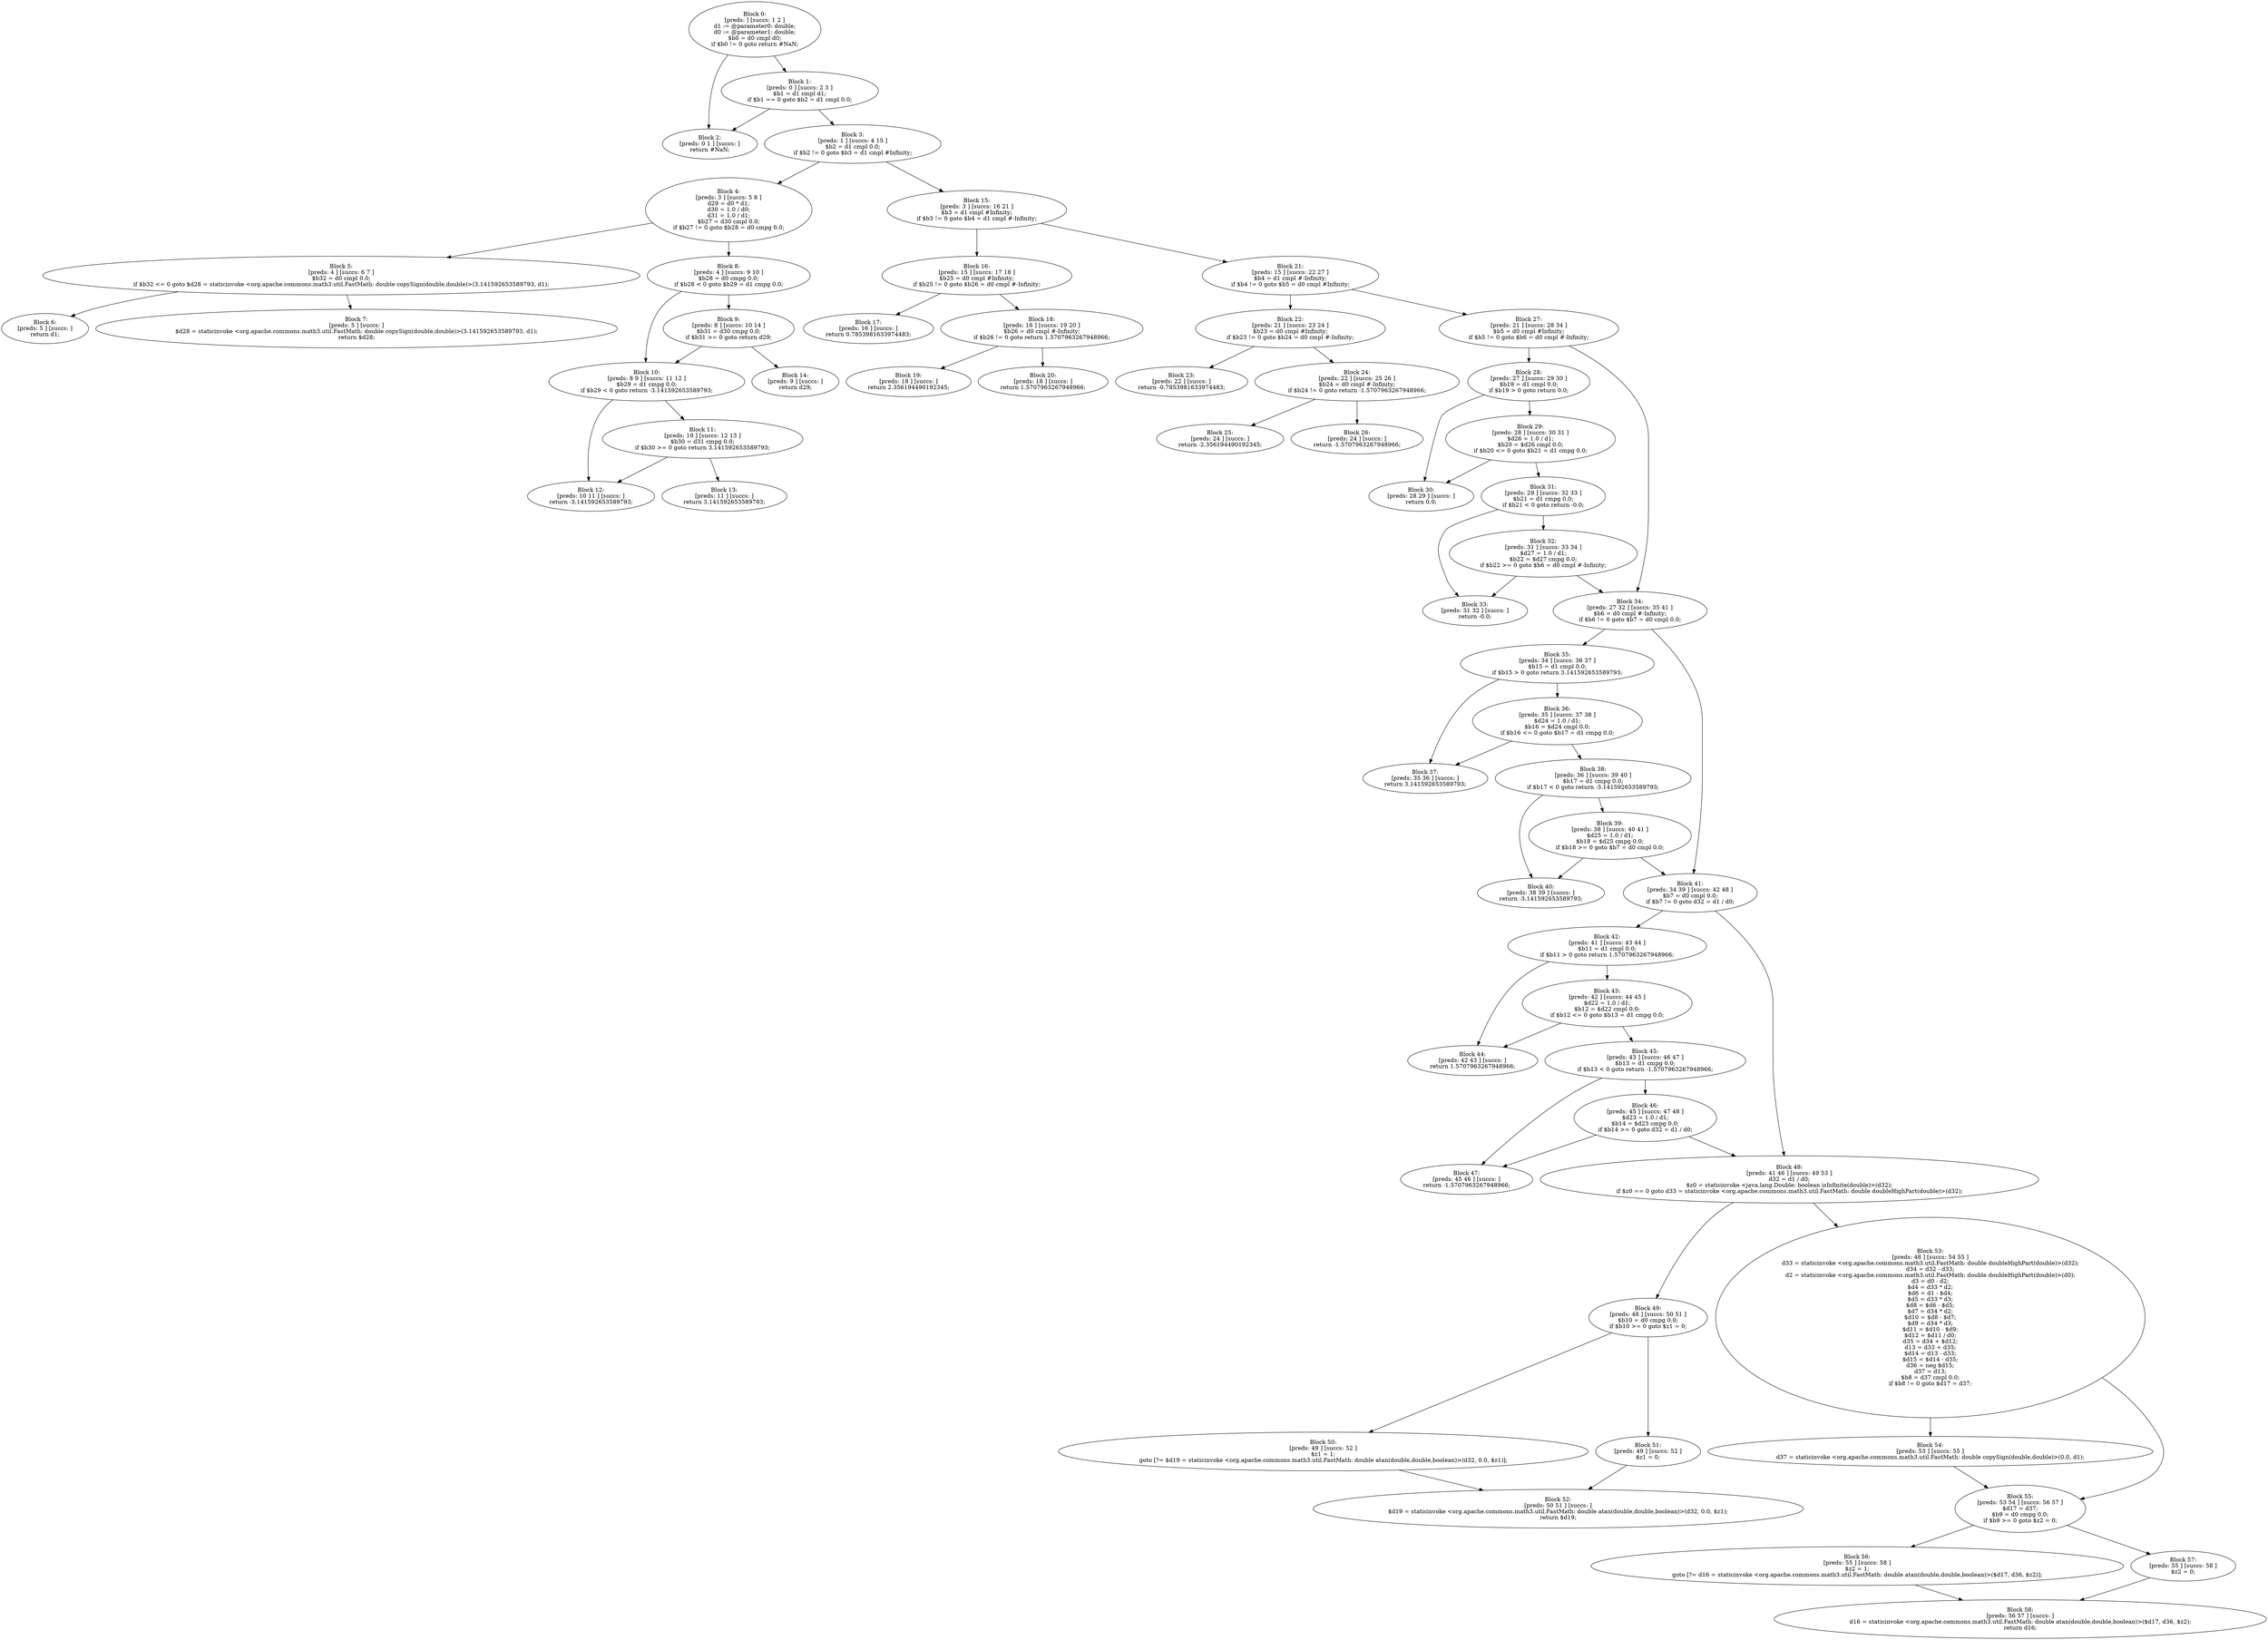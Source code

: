 digraph "unitGraph" {
    "Block 0:
[preds: ] [succs: 1 2 ]
d1 := @parameter0: double;
d0 := @parameter1: double;
$b0 = d0 cmpl d0;
if $b0 != 0 goto return #NaN;
"
    "Block 1:
[preds: 0 ] [succs: 2 3 ]
$b1 = d1 cmpl d1;
if $b1 == 0 goto $b2 = d1 cmpl 0.0;
"
    "Block 2:
[preds: 0 1 ] [succs: ]
return #NaN;
"
    "Block 3:
[preds: 1 ] [succs: 4 15 ]
$b2 = d1 cmpl 0.0;
if $b2 != 0 goto $b3 = d1 cmpl #Infinity;
"
    "Block 4:
[preds: 3 ] [succs: 5 8 ]
d29 = d0 * d1;
d30 = 1.0 / d0;
d31 = 1.0 / d1;
$b27 = d30 cmpl 0.0;
if $b27 != 0 goto $b28 = d0 cmpg 0.0;
"
    "Block 5:
[preds: 4 ] [succs: 6 7 ]
$b32 = d0 cmpl 0.0;
if $b32 <= 0 goto $d28 = staticinvoke <org.apache.commons.math3.util.FastMath: double copySign(double,double)>(3.141592653589793, d1);
"
    "Block 6:
[preds: 5 ] [succs: ]
return d1;
"
    "Block 7:
[preds: 5 ] [succs: ]
$d28 = staticinvoke <org.apache.commons.math3.util.FastMath: double copySign(double,double)>(3.141592653589793, d1);
return $d28;
"
    "Block 8:
[preds: 4 ] [succs: 9 10 ]
$b28 = d0 cmpg 0.0;
if $b28 < 0 goto $b29 = d1 cmpg 0.0;
"
    "Block 9:
[preds: 8 ] [succs: 10 14 ]
$b31 = d30 cmpg 0.0;
if $b31 >= 0 goto return d29;
"
    "Block 10:
[preds: 8 9 ] [succs: 11 12 ]
$b29 = d1 cmpg 0.0;
if $b29 < 0 goto return -3.141592653589793;
"
    "Block 11:
[preds: 10 ] [succs: 12 13 ]
$b30 = d31 cmpg 0.0;
if $b30 >= 0 goto return 3.141592653589793;
"
    "Block 12:
[preds: 10 11 ] [succs: ]
return -3.141592653589793;
"
    "Block 13:
[preds: 11 ] [succs: ]
return 3.141592653589793;
"
    "Block 14:
[preds: 9 ] [succs: ]
return d29;
"
    "Block 15:
[preds: 3 ] [succs: 16 21 ]
$b3 = d1 cmpl #Infinity;
if $b3 != 0 goto $b4 = d1 cmpl #-Infinity;
"
    "Block 16:
[preds: 15 ] [succs: 17 18 ]
$b25 = d0 cmpl #Infinity;
if $b25 != 0 goto $b26 = d0 cmpl #-Infinity;
"
    "Block 17:
[preds: 16 ] [succs: ]
return 0.7853981633974483;
"
    "Block 18:
[preds: 16 ] [succs: 19 20 ]
$b26 = d0 cmpl #-Infinity;
if $b26 != 0 goto return 1.5707963267948966;
"
    "Block 19:
[preds: 18 ] [succs: ]
return 2.356194490192345;
"
    "Block 20:
[preds: 18 ] [succs: ]
return 1.5707963267948966;
"
    "Block 21:
[preds: 15 ] [succs: 22 27 ]
$b4 = d1 cmpl #-Infinity;
if $b4 != 0 goto $b5 = d0 cmpl #Infinity;
"
    "Block 22:
[preds: 21 ] [succs: 23 24 ]
$b23 = d0 cmpl #Infinity;
if $b23 != 0 goto $b24 = d0 cmpl #-Infinity;
"
    "Block 23:
[preds: 22 ] [succs: ]
return -0.7853981633974483;
"
    "Block 24:
[preds: 22 ] [succs: 25 26 ]
$b24 = d0 cmpl #-Infinity;
if $b24 != 0 goto return -1.5707963267948966;
"
    "Block 25:
[preds: 24 ] [succs: ]
return -2.356194490192345;
"
    "Block 26:
[preds: 24 ] [succs: ]
return -1.5707963267948966;
"
    "Block 27:
[preds: 21 ] [succs: 28 34 ]
$b5 = d0 cmpl #Infinity;
if $b5 != 0 goto $b6 = d0 cmpl #-Infinity;
"
    "Block 28:
[preds: 27 ] [succs: 29 30 ]
$b19 = d1 cmpl 0.0;
if $b19 > 0 goto return 0.0;
"
    "Block 29:
[preds: 28 ] [succs: 30 31 ]
$d26 = 1.0 / d1;
$b20 = $d26 cmpl 0.0;
if $b20 <= 0 goto $b21 = d1 cmpg 0.0;
"
    "Block 30:
[preds: 28 29 ] [succs: ]
return 0.0;
"
    "Block 31:
[preds: 29 ] [succs: 32 33 ]
$b21 = d1 cmpg 0.0;
if $b21 < 0 goto return -0.0;
"
    "Block 32:
[preds: 31 ] [succs: 33 34 ]
$d27 = 1.0 / d1;
$b22 = $d27 cmpg 0.0;
if $b22 >= 0 goto $b6 = d0 cmpl #-Infinity;
"
    "Block 33:
[preds: 31 32 ] [succs: ]
return -0.0;
"
    "Block 34:
[preds: 27 32 ] [succs: 35 41 ]
$b6 = d0 cmpl #-Infinity;
if $b6 != 0 goto $b7 = d0 cmpl 0.0;
"
    "Block 35:
[preds: 34 ] [succs: 36 37 ]
$b15 = d1 cmpl 0.0;
if $b15 > 0 goto return 3.141592653589793;
"
    "Block 36:
[preds: 35 ] [succs: 37 38 ]
$d24 = 1.0 / d1;
$b16 = $d24 cmpl 0.0;
if $b16 <= 0 goto $b17 = d1 cmpg 0.0;
"
    "Block 37:
[preds: 35 36 ] [succs: ]
return 3.141592653589793;
"
    "Block 38:
[preds: 36 ] [succs: 39 40 ]
$b17 = d1 cmpg 0.0;
if $b17 < 0 goto return -3.141592653589793;
"
    "Block 39:
[preds: 38 ] [succs: 40 41 ]
$d25 = 1.0 / d1;
$b18 = $d25 cmpg 0.0;
if $b18 >= 0 goto $b7 = d0 cmpl 0.0;
"
    "Block 40:
[preds: 38 39 ] [succs: ]
return -3.141592653589793;
"
    "Block 41:
[preds: 34 39 ] [succs: 42 48 ]
$b7 = d0 cmpl 0.0;
if $b7 != 0 goto d32 = d1 / d0;
"
    "Block 42:
[preds: 41 ] [succs: 43 44 ]
$b11 = d1 cmpl 0.0;
if $b11 > 0 goto return 1.5707963267948966;
"
    "Block 43:
[preds: 42 ] [succs: 44 45 ]
$d22 = 1.0 / d1;
$b12 = $d22 cmpl 0.0;
if $b12 <= 0 goto $b13 = d1 cmpg 0.0;
"
    "Block 44:
[preds: 42 43 ] [succs: ]
return 1.5707963267948966;
"
    "Block 45:
[preds: 43 ] [succs: 46 47 ]
$b13 = d1 cmpg 0.0;
if $b13 < 0 goto return -1.5707963267948966;
"
    "Block 46:
[preds: 45 ] [succs: 47 48 ]
$d23 = 1.0 / d1;
$b14 = $d23 cmpg 0.0;
if $b14 >= 0 goto d32 = d1 / d0;
"
    "Block 47:
[preds: 45 46 ] [succs: ]
return -1.5707963267948966;
"
    "Block 48:
[preds: 41 46 ] [succs: 49 53 ]
d32 = d1 / d0;
$z0 = staticinvoke <java.lang.Double: boolean isInfinite(double)>(d32);
if $z0 == 0 goto d33 = staticinvoke <org.apache.commons.math3.util.FastMath: double doubleHighPart(double)>(d32);
"
    "Block 49:
[preds: 48 ] [succs: 50 51 ]
$b10 = d0 cmpg 0.0;
if $b10 >= 0 goto $z1 = 0;
"
    "Block 50:
[preds: 49 ] [succs: 52 ]
$z1 = 1;
goto [?= $d19 = staticinvoke <org.apache.commons.math3.util.FastMath: double atan(double,double,boolean)>(d32, 0.0, $z1)];
"
    "Block 51:
[preds: 49 ] [succs: 52 ]
$z1 = 0;
"
    "Block 52:
[preds: 50 51 ] [succs: ]
$d19 = staticinvoke <org.apache.commons.math3.util.FastMath: double atan(double,double,boolean)>(d32, 0.0, $z1);
return $d19;
"
    "Block 53:
[preds: 48 ] [succs: 54 55 ]
d33 = staticinvoke <org.apache.commons.math3.util.FastMath: double doubleHighPart(double)>(d32);
d34 = d32 - d33;
d2 = staticinvoke <org.apache.commons.math3.util.FastMath: double doubleHighPart(double)>(d0);
d3 = d0 - d2;
$d4 = d33 * d2;
$d6 = d1 - $d4;
$d5 = d33 * d3;
$d8 = $d6 - $d5;
$d7 = d34 * d2;
$d10 = $d8 - $d7;
$d9 = d34 * d3;
$d11 = $d10 - $d9;
$d12 = $d11 / d0;
d35 = d34 + $d12;
d13 = d33 + d35;
$d14 = d13 - d33;
$d15 = $d14 - d35;
d36 = neg $d15;
d37 = d13;
$b8 = d37 cmpl 0.0;
if $b8 != 0 goto $d17 = d37;
"
    "Block 54:
[preds: 53 ] [succs: 55 ]
d37 = staticinvoke <org.apache.commons.math3.util.FastMath: double copySign(double,double)>(0.0, d1);
"
    "Block 55:
[preds: 53 54 ] [succs: 56 57 ]
$d17 = d37;
$b9 = d0 cmpg 0.0;
if $b9 >= 0 goto $z2 = 0;
"
    "Block 56:
[preds: 55 ] [succs: 58 ]
$z2 = 1;
goto [?= d16 = staticinvoke <org.apache.commons.math3.util.FastMath: double atan(double,double,boolean)>($d17, d36, $z2)];
"
    "Block 57:
[preds: 55 ] [succs: 58 ]
$z2 = 0;
"
    "Block 58:
[preds: 56 57 ] [succs: ]
d16 = staticinvoke <org.apache.commons.math3.util.FastMath: double atan(double,double,boolean)>($d17, d36, $z2);
return d16;
"
    "Block 0:
[preds: ] [succs: 1 2 ]
d1 := @parameter0: double;
d0 := @parameter1: double;
$b0 = d0 cmpl d0;
if $b0 != 0 goto return #NaN;
"->"Block 1:
[preds: 0 ] [succs: 2 3 ]
$b1 = d1 cmpl d1;
if $b1 == 0 goto $b2 = d1 cmpl 0.0;
";
    "Block 0:
[preds: ] [succs: 1 2 ]
d1 := @parameter0: double;
d0 := @parameter1: double;
$b0 = d0 cmpl d0;
if $b0 != 0 goto return #NaN;
"->"Block 2:
[preds: 0 1 ] [succs: ]
return #NaN;
";
    "Block 1:
[preds: 0 ] [succs: 2 3 ]
$b1 = d1 cmpl d1;
if $b1 == 0 goto $b2 = d1 cmpl 0.0;
"->"Block 2:
[preds: 0 1 ] [succs: ]
return #NaN;
";
    "Block 1:
[preds: 0 ] [succs: 2 3 ]
$b1 = d1 cmpl d1;
if $b1 == 0 goto $b2 = d1 cmpl 0.0;
"->"Block 3:
[preds: 1 ] [succs: 4 15 ]
$b2 = d1 cmpl 0.0;
if $b2 != 0 goto $b3 = d1 cmpl #Infinity;
";
    "Block 3:
[preds: 1 ] [succs: 4 15 ]
$b2 = d1 cmpl 0.0;
if $b2 != 0 goto $b3 = d1 cmpl #Infinity;
"->"Block 4:
[preds: 3 ] [succs: 5 8 ]
d29 = d0 * d1;
d30 = 1.0 / d0;
d31 = 1.0 / d1;
$b27 = d30 cmpl 0.0;
if $b27 != 0 goto $b28 = d0 cmpg 0.0;
";
    "Block 3:
[preds: 1 ] [succs: 4 15 ]
$b2 = d1 cmpl 0.0;
if $b2 != 0 goto $b3 = d1 cmpl #Infinity;
"->"Block 15:
[preds: 3 ] [succs: 16 21 ]
$b3 = d1 cmpl #Infinity;
if $b3 != 0 goto $b4 = d1 cmpl #-Infinity;
";
    "Block 4:
[preds: 3 ] [succs: 5 8 ]
d29 = d0 * d1;
d30 = 1.0 / d0;
d31 = 1.0 / d1;
$b27 = d30 cmpl 0.0;
if $b27 != 0 goto $b28 = d0 cmpg 0.0;
"->"Block 5:
[preds: 4 ] [succs: 6 7 ]
$b32 = d0 cmpl 0.0;
if $b32 <= 0 goto $d28 = staticinvoke <org.apache.commons.math3.util.FastMath: double copySign(double,double)>(3.141592653589793, d1);
";
    "Block 4:
[preds: 3 ] [succs: 5 8 ]
d29 = d0 * d1;
d30 = 1.0 / d0;
d31 = 1.0 / d1;
$b27 = d30 cmpl 0.0;
if $b27 != 0 goto $b28 = d0 cmpg 0.0;
"->"Block 8:
[preds: 4 ] [succs: 9 10 ]
$b28 = d0 cmpg 0.0;
if $b28 < 0 goto $b29 = d1 cmpg 0.0;
";
    "Block 5:
[preds: 4 ] [succs: 6 7 ]
$b32 = d0 cmpl 0.0;
if $b32 <= 0 goto $d28 = staticinvoke <org.apache.commons.math3.util.FastMath: double copySign(double,double)>(3.141592653589793, d1);
"->"Block 6:
[preds: 5 ] [succs: ]
return d1;
";
    "Block 5:
[preds: 4 ] [succs: 6 7 ]
$b32 = d0 cmpl 0.0;
if $b32 <= 0 goto $d28 = staticinvoke <org.apache.commons.math3.util.FastMath: double copySign(double,double)>(3.141592653589793, d1);
"->"Block 7:
[preds: 5 ] [succs: ]
$d28 = staticinvoke <org.apache.commons.math3.util.FastMath: double copySign(double,double)>(3.141592653589793, d1);
return $d28;
";
    "Block 8:
[preds: 4 ] [succs: 9 10 ]
$b28 = d0 cmpg 0.0;
if $b28 < 0 goto $b29 = d1 cmpg 0.0;
"->"Block 9:
[preds: 8 ] [succs: 10 14 ]
$b31 = d30 cmpg 0.0;
if $b31 >= 0 goto return d29;
";
    "Block 8:
[preds: 4 ] [succs: 9 10 ]
$b28 = d0 cmpg 0.0;
if $b28 < 0 goto $b29 = d1 cmpg 0.0;
"->"Block 10:
[preds: 8 9 ] [succs: 11 12 ]
$b29 = d1 cmpg 0.0;
if $b29 < 0 goto return -3.141592653589793;
";
    "Block 9:
[preds: 8 ] [succs: 10 14 ]
$b31 = d30 cmpg 0.0;
if $b31 >= 0 goto return d29;
"->"Block 10:
[preds: 8 9 ] [succs: 11 12 ]
$b29 = d1 cmpg 0.0;
if $b29 < 0 goto return -3.141592653589793;
";
    "Block 9:
[preds: 8 ] [succs: 10 14 ]
$b31 = d30 cmpg 0.0;
if $b31 >= 0 goto return d29;
"->"Block 14:
[preds: 9 ] [succs: ]
return d29;
";
    "Block 10:
[preds: 8 9 ] [succs: 11 12 ]
$b29 = d1 cmpg 0.0;
if $b29 < 0 goto return -3.141592653589793;
"->"Block 11:
[preds: 10 ] [succs: 12 13 ]
$b30 = d31 cmpg 0.0;
if $b30 >= 0 goto return 3.141592653589793;
";
    "Block 10:
[preds: 8 9 ] [succs: 11 12 ]
$b29 = d1 cmpg 0.0;
if $b29 < 0 goto return -3.141592653589793;
"->"Block 12:
[preds: 10 11 ] [succs: ]
return -3.141592653589793;
";
    "Block 11:
[preds: 10 ] [succs: 12 13 ]
$b30 = d31 cmpg 0.0;
if $b30 >= 0 goto return 3.141592653589793;
"->"Block 12:
[preds: 10 11 ] [succs: ]
return -3.141592653589793;
";
    "Block 11:
[preds: 10 ] [succs: 12 13 ]
$b30 = d31 cmpg 0.0;
if $b30 >= 0 goto return 3.141592653589793;
"->"Block 13:
[preds: 11 ] [succs: ]
return 3.141592653589793;
";
    "Block 15:
[preds: 3 ] [succs: 16 21 ]
$b3 = d1 cmpl #Infinity;
if $b3 != 0 goto $b4 = d1 cmpl #-Infinity;
"->"Block 16:
[preds: 15 ] [succs: 17 18 ]
$b25 = d0 cmpl #Infinity;
if $b25 != 0 goto $b26 = d0 cmpl #-Infinity;
";
    "Block 15:
[preds: 3 ] [succs: 16 21 ]
$b3 = d1 cmpl #Infinity;
if $b3 != 0 goto $b4 = d1 cmpl #-Infinity;
"->"Block 21:
[preds: 15 ] [succs: 22 27 ]
$b4 = d1 cmpl #-Infinity;
if $b4 != 0 goto $b5 = d0 cmpl #Infinity;
";
    "Block 16:
[preds: 15 ] [succs: 17 18 ]
$b25 = d0 cmpl #Infinity;
if $b25 != 0 goto $b26 = d0 cmpl #-Infinity;
"->"Block 17:
[preds: 16 ] [succs: ]
return 0.7853981633974483;
";
    "Block 16:
[preds: 15 ] [succs: 17 18 ]
$b25 = d0 cmpl #Infinity;
if $b25 != 0 goto $b26 = d0 cmpl #-Infinity;
"->"Block 18:
[preds: 16 ] [succs: 19 20 ]
$b26 = d0 cmpl #-Infinity;
if $b26 != 0 goto return 1.5707963267948966;
";
    "Block 18:
[preds: 16 ] [succs: 19 20 ]
$b26 = d0 cmpl #-Infinity;
if $b26 != 0 goto return 1.5707963267948966;
"->"Block 19:
[preds: 18 ] [succs: ]
return 2.356194490192345;
";
    "Block 18:
[preds: 16 ] [succs: 19 20 ]
$b26 = d0 cmpl #-Infinity;
if $b26 != 0 goto return 1.5707963267948966;
"->"Block 20:
[preds: 18 ] [succs: ]
return 1.5707963267948966;
";
    "Block 21:
[preds: 15 ] [succs: 22 27 ]
$b4 = d1 cmpl #-Infinity;
if $b4 != 0 goto $b5 = d0 cmpl #Infinity;
"->"Block 22:
[preds: 21 ] [succs: 23 24 ]
$b23 = d0 cmpl #Infinity;
if $b23 != 0 goto $b24 = d0 cmpl #-Infinity;
";
    "Block 21:
[preds: 15 ] [succs: 22 27 ]
$b4 = d1 cmpl #-Infinity;
if $b4 != 0 goto $b5 = d0 cmpl #Infinity;
"->"Block 27:
[preds: 21 ] [succs: 28 34 ]
$b5 = d0 cmpl #Infinity;
if $b5 != 0 goto $b6 = d0 cmpl #-Infinity;
";
    "Block 22:
[preds: 21 ] [succs: 23 24 ]
$b23 = d0 cmpl #Infinity;
if $b23 != 0 goto $b24 = d0 cmpl #-Infinity;
"->"Block 23:
[preds: 22 ] [succs: ]
return -0.7853981633974483;
";
    "Block 22:
[preds: 21 ] [succs: 23 24 ]
$b23 = d0 cmpl #Infinity;
if $b23 != 0 goto $b24 = d0 cmpl #-Infinity;
"->"Block 24:
[preds: 22 ] [succs: 25 26 ]
$b24 = d0 cmpl #-Infinity;
if $b24 != 0 goto return -1.5707963267948966;
";
    "Block 24:
[preds: 22 ] [succs: 25 26 ]
$b24 = d0 cmpl #-Infinity;
if $b24 != 0 goto return -1.5707963267948966;
"->"Block 25:
[preds: 24 ] [succs: ]
return -2.356194490192345;
";
    "Block 24:
[preds: 22 ] [succs: 25 26 ]
$b24 = d0 cmpl #-Infinity;
if $b24 != 0 goto return -1.5707963267948966;
"->"Block 26:
[preds: 24 ] [succs: ]
return -1.5707963267948966;
";
    "Block 27:
[preds: 21 ] [succs: 28 34 ]
$b5 = d0 cmpl #Infinity;
if $b5 != 0 goto $b6 = d0 cmpl #-Infinity;
"->"Block 28:
[preds: 27 ] [succs: 29 30 ]
$b19 = d1 cmpl 0.0;
if $b19 > 0 goto return 0.0;
";
    "Block 27:
[preds: 21 ] [succs: 28 34 ]
$b5 = d0 cmpl #Infinity;
if $b5 != 0 goto $b6 = d0 cmpl #-Infinity;
"->"Block 34:
[preds: 27 32 ] [succs: 35 41 ]
$b6 = d0 cmpl #-Infinity;
if $b6 != 0 goto $b7 = d0 cmpl 0.0;
";
    "Block 28:
[preds: 27 ] [succs: 29 30 ]
$b19 = d1 cmpl 0.0;
if $b19 > 0 goto return 0.0;
"->"Block 29:
[preds: 28 ] [succs: 30 31 ]
$d26 = 1.0 / d1;
$b20 = $d26 cmpl 0.0;
if $b20 <= 0 goto $b21 = d1 cmpg 0.0;
";
    "Block 28:
[preds: 27 ] [succs: 29 30 ]
$b19 = d1 cmpl 0.0;
if $b19 > 0 goto return 0.0;
"->"Block 30:
[preds: 28 29 ] [succs: ]
return 0.0;
";
    "Block 29:
[preds: 28 ] [succs: 30 31 ]
$d26 = 1.0 / d1;
$b20 = $d26 cmpl 0.0;
if $b20 <= 0 goto $b21 = d1 cmpg 0.0;
"->"Block 30:
[preds: 28 29 ] [succs: ]
return 0.0;
";
    "Block 29:
[preds: 28 ] [succs: 30 31 ]
$d26 = 1.0 / d1;
$b20 = $d26 cmpl 0.0;
if $b20 <= 0 goto $b21 = d1 cmpg 0.0;
"->"Block 31:
[preds: 29 ] [succs: 32 33 ]
$b21 = d1 cmpg 0.0;
if $b21 < 0 goto return -0.0;
";
    "Block 31:
[preds: 29 ] [succs: 32 33 ]
$b21 = d1 cmpg 0.0;
if $b21 < 0 goto return -0.0;
"->"Block 32:
[preds: 31 ] [succs: 33 34 ]
$d27 = 1.0 / d1;
$b22 = $d27 cmpg 0.0;
if $b22 >= 0 goto $b6 = d0 cmpl #-Infinity;
";
    "Block 31:
[preds: 29 ] [succs: 32 33 ]
$b21 = d1 cmpg 0.0;
if $b21 < 0 goto return -0.0;
"->"Block 33:
[preds: 31 32 ] [succs: ]
return -0.0;
";
    "Block 32:
[preds: 31 ] [succs: 33 34 ]
$d27 = 1.0 / d1;
$b22 = $d27 cmpg 0.0;
if $b22 >= 0 goto $b6 = d0 cmpl #-Infinity;
"->"Block 33:
[preds: 31 32 ] [succs: ]
return -0.0;
";
    "Block 32:
[preds: 31 ] [succs: 33 34 ]
$d27 = 1.0 / d1;
$b22 = $d27 cmpg 0.0;
if $b22 >= 0 goto $b6 = d0 cmpl #-Infinity;
"->"Block 34:
[preds: 27 32 ] [succs: 35 41 ]
$b6 = d0 cmpl #-Infinity;
if $b6 != 0 goto $b7 = d0 cmpl 0.0;
";
    "Block 34:
[preds: 27 32 ] [succs: 35 41 ]
$b6 = d0 cmpl #-Infinity;
if $b6 != 0 goto $b7 = d0 cmpl 0.0;
"->"Block 35:
[preds: 34 ] [succs: 36 37 ]
$b15 = d1 cmpl 0.0;
if $b15 > 0 goto return 3.141592653589793;
";
    "Block 34:
[preds: 27 32 ] [succs: 35 41 ]
$b6 = d0 cmpl #-Infinity;
if $b6 != 0 goto $b7 = d0 cmpl 0.0;
"->"Block 41:
[preds: 34 39 ] [succs: 42 48 ]
$b7 = d0 cmpl 0.0;
if $b7 != 0 goto d32 = d1 / d0;
";
    "Block 35:
[preds: 34 ] [succs: 36 37 ]
$b15 = d1 cmpl 0.0;
if $b15 > 0 goto return 3.141592653589793;
"->"Block 36:
[preds: 35 ] [succs: 37 38 ]
$d24 = 1.0 / d1;
$b16 = $d24 cmpl 0.0;
if $b16 <= 0 goto $b17 = d1 cmpg 0.0;
";
    "Block 35:
[preds: 34 ] [succs: 36 37 ]
$b15 = d1 cmpl 0.0;
if $b15 > 0 goto return 3.141592653589793;
"->"Block 37:
[preds: 35 36 ] [succs: ]
return 3.141592653589793;
";
    "Block 36:
[preds: 35 ] [succs: 37 38 ]
$d24 = 1.0 / d1;
$b16 = $d24 cmpl 0.0;
if $b16 <= 0 goto $b17 = d1 cmpg 0.0;
"->"Block 37:
[preds: 35 36 ] [succs: ]
return 3.141592653589793;
";
    "Block 36:
[preds: 35 ] [succs: 37 38 ]
$d24 = 1.0 / d1;
$b16 = $d24 cmpl 0.0;
if $b16 <= 0 goto $b17 = d1 cmpg 0.0;
"->"Block 38:
[preds: 36 ] [succs: 39 40 ]
$b17 = d1 cmpg 0.0;
if $b17 < 0 goto return -3.141592653589793;
";
    "Block 38:
[preds: 36 ] [succs: 39 40 ]
$b17 = d1 cmpg 0.0;
if $b17 < 0 goto return -3.141592653589793;
"->"Block 39:
[preds: 38 ] [succs: 40 41 ]
$d25 = 1.0 / d1;
$b18 = $d25 cmpg 0.0;
if $b18 >= 0 goto $b7 = d0 cmpl 0.0;
";
    "Block 38:
[preds: 36 ] [succs: 39 40 ]
$b17 = d1 cmpg 0.0;
if $b17 < 0 goto return -3.141592653589793;
"->"Block 40:
[preds: 38 39 ] [succs: ]
return -3.141592653589793;
";
    "Block 39:
[preds: 38 ] [succs: 40 41 ]
$d25 = 1.0 / d1;
$b18 = $d25 cmpg 0.0;
if $b18 >= 0 goto $b7 = d0 cmpl 0.0;
"->"Block 40:
[preds: 38 39 ] [succs: ]
return -3.141592653589793;
";
    "Block 39:
[preds: 38 ] [succs: 40 41 ]
$d25 = 1.0 / d1;
$b18 = $d25 cmpg 0.0;
if $b18 >= 0 goto $b7 = d0 cmpl 0.0;
"->"Block 41:
[preds: 34 39 ] [succs: 42 48 ]
$b7 = d0 cmpl 0.0;
if $b7 != 0 goto d32 = d1 / d0;
";
    "Block 41:
[preds: 34 39 ] [succs: 42 48 ]
$b7 = d0 cmpl 0.0;
if $b7 != 0 goto d32 = d1 / d0;
"->"Block 42:
[preds: 41 ] [succs: 43 44 ]
$b11 = d1 cmpl 0.0;
if $b11 > 0 goto return 1.5707963267948966;
";
    "Block 41:
[preds: 34 39 ] [succs: 42 48 ]
$b7 = d0 cmpl 0.0;
if $b7 != 0 goto d32 = d1 / d0;
"->"Block 48:
[preds: 41 46 ] [succs: 49 53 ]
d32 = d1 / d0;
$z0 = staticinvoke <java.lang.Double: boolean isInfinite(double)>(d32);
if $z0 == 0 goto d33 = staticinvoke <org.apache.commons.math3.util.FastMath: double doubleHighPart(double)>(d32);
";
    "Block 42:
[preds: 41 ] [succs: 43 44 ]
$b11 = d1 cmpl 0.0;
if $b11 > 0 goto return 1.5707963267948966;
"->"Block 43:
[preds: 42 ] [succs: 44 45 ]
$d22 = 1.0 / d1;
$b12 = $d22 cmpl 0.0;
if $b12 <= 0 goto $b13 = d1 cmpg 0.0;
";
    "Block 42:
[preds: 41 ] [succs: 43 44 ]
$b11 = d1 cmpl 0.0;
if $b11 > 0 goto return 1.5707963267948966;
"->"Block 44:
[preds: 42 43 ] [succs: ]
return 1.5707963267948966;
";
    "Block 43:
[preds: 42 ] [succs: 44 45 ]
$d22 = 1.0 / d1;
$b12 = $d22 cmpl 0.0;
if $b12 <= 0 goto $b13 = d1 cmpg 0.0;
"->"Block 44:
[preds: 42 43 ] [succs: ]
return 1.5707963267948966;
";
    "Block 43:
[preds: 42 ] [succs: 44 45 ]
$d22 = 1.0 / d1;
$b12 = $d22 cmpl 0.0;
if $b12 <= 0 goto $b13 = d1 cmpg 0.0;
"->"Block 45:
[preds: 43 ] [succs: 46 47 ]
$b13 = d1 cmpg 0.0;
if $b13 < 0 goto return -1.5707963267948966;
";
    "Block 45:
[preds: 43 ] [succs: 46 47 ]
$b13 = d1 cmpg 0.0;
if $b13 < 0 goto return -1.5707963267948966;
"->"Block 46:
[preds: 45 ] [succs: 47 48 ]
$d23 = 1.0 / d1;
$b14 = $d23 cmpg 0.0;
if $b14 >= 0 goto d32 = d1 / d0;
";
    "Block 45:
[preds: 43 ] [succs: 46 47 ]
$b13 = d1 cmpg 0.0;
if $b13 < 0 goto return -1.5707963267948966;
"->"Block 47:
[preds: 45 46 ] [succs: ]
return -1.5707963267948966;
";
    "Block 46:
[preds: 45 ] [succs: 47 48 ]
$d23 = 1.0 / d1;
$b14 = $d23 cmpg 0.0;
if $b14 >= 0 goto d32 = d1 / d0;
"->"Block 47:
[preds: 45 46 ] [succs: ]
return -1.5707963267948966;
";
    "Block 46:
[preds: 45 ] [succs: 47 48 ]
$d23 = 1.0 / d1;
$b14 = $d23 cmpg 0.0;
if $b14 >= 0 goto d32 = d1 / d0;
"->"Block 48:
[preds: 41 46 ] [succs: 49 53 ]
d32 = d1 / d0;
$z0 = staticinvoke <java.lang.Double: boolean isInfinite(double)>(d32);
if $z0 == 0 goto d33 = staticinvoke <org.apache.commons.math3.util.FastMath: double doubleHighPart(double)>(d32);
";
    "Block 48:
[preds: 41 46 ] [succs: 49 53 ]
d32 = d1 / d0;
$z0 = staticinvoke <java.lang.Double: boolean isInfinite(double)>(d32);
if $z0 == 0 goto d33 = staticinvoke <org.apache.commons.math3.util.FastMath: double doubleHighPart(double)>(d32);
"->"Block 49:
[preds: 48 ] [succs: 50 51 ]
$b10 = d0 cmpg 0.0;
if $b10 >= 0 goto $z1 = 0;
";
    "Block 48:
[preds: 41 46 ] [succs: 49 53 ]
d32 = d1 / d0;
$z0 = staticinvoke <java.lang.Double: boolean isInfinite(double)>(d32);
if $z0 == 0 goto d33 = staticinvoke <org.apache.commons.math3.util.FastMath: double doubleHighPart(double)>(d32);
"->"Block 53:
[preds: 48 ] [succs: 54 55 ]
d33 = staticinvoke <org.apache.commons.math3.util.FastMath: double doubleHighPart(double)>(d32);
d34 = d32 - d33;
d2 = staticinvoke <org.apache.commons.math3.util.FastMath: double doubleHighPart(double)>(d0);
d3 = d0 - d2;
$d4 = d33 * d2;
$d6 = d1 - $d4;
$d5 = d33 * d3;
$d8 = $d6 - $d5;
$d7 = d34 * d2;
$d10 = $d8 - $d7;
$d9 = d34 * d3;
$d11 = $d10 - $d9;
$d12 = $d11 / d0;
d35 = d34 + $d12;
d13 = d33 + d35;
$d14 = d13 - d33;
$d15 = $d14 - d35;
d36 = neg $d15;
d37 = d13;
$b8 = d37 cmpl 0.0;
if $b8 != 0 goto $d17 = d37;
";
    "Block 49:
[preds: 48 ] [succs: 50 51 ]
$b10 = d0 cmpg 0.0;
if $b10 >= 0 goto $z1 = 0;
"->"Block 50:
[preds: 49 ] [succs: 52 ]
$z1 = 1;
goto [?= $d19 = staticinvoke <org.apache.commons.math3.util.FastMath: double atan(double,double,boolean)>(d32, 0.0, $z1)];
";
    "Block 49:
[preds: 48 ] [succs: 50 51 ]
$b10 = d0 cmpg 0.0;
if $b10 >= 0 goto $z1 = 0;
"->"Block 51:
[preds: 49 ] [succs: 52 ]
$z1 = 0;
";
    "Block 50:
[preds: 49 ] [succs: 52 ]
$z1 = 1;
goto [?= $d19 = staticinvoke <org.apache.commons.math3.util.FastMath: double atan(double,double,boolean)>(d32, 0.0, $z1)];
"->"Block 52:
[preds: 50 51 ] [succs: ]
$d19 = staticinvoke <org.apache.commons.math3.util.FastMath: double atan(double,double,boolean)>(d32, 0.0, $z1);
return $d19;
";
    "Block 51:
[preds: 49 ] [succs: 52 ]
$z1 = 0;
"->"Block 52:
[preds: 50 51 ] [succs: ]
$d19 = staticinvoke <org.apache.commons.math3.util.FastMath: double atan(double,double,boolean)>(d32, 0.0, $z1);
return $d19;
";
    "Block 53:
[preds: 48 ] [succs: 54 55 ]
d33 = staticinvoke <org.apache.commons.math3.util.FastMath: double doubleHighPart(double)>(d32);
d34 = d32 - d33;
d2 = staticinvoke <org.apache.commons.math3.util.FastMath: double doubleHighPart(double)>(d0);
d3 = d0 - d2;
$d4 = d33 * d2;
$d6 = d1 - $d4;
$d5 = d33 * d3;
$d8 = $d6 - $d5;
$d7 = d34 * d2;
$d10 = $d8 - $d7;
$d9 = d34 * d3;
$d11 = $d10 - $d9;
$d12 = $d11 / d0;
d35 = d34 + $d12;
d13 = d33 + d35;
$d14 = d13 - d33;
$d15 = $d14 - d35;
d36 = neg $d15;
d37 = d13;
$b8 = d37 cmpl 0.0;
if $b8 != 0 goto $d17 = d37;
"->"Block 54:
[preds: 53 ] [succs: 55 ]
d37 = staticinvoke <org.apache.commons.math3.util.FastMath: double copySign(double,double)>(0.0, d1);
";
    "Block 53:
[preds: 48 ] [succs: 54 55 ]
d33 = staticinvoke <org.apache.commons.math3.util.FastMath: double doubleHighPart(double)>(d32);
d34 = d32 - d33;
d2 = staticinvoke <org.apache.commons.math3.util.FastMath: double doubleHighPart(double)>(d0);
d3 = d0 - d2;
$d4 = d33 * d2;
$d6 = d1 - $d4;
$d5 = d33 * d3;
$d8 = $d6 - $d5;
$d7 = d34 * d2;
$d10 = $d8 - $d7;
$d9 = d34 * d3;
$d11 = $d10 - $d9;
$d12 = $d11 / d0;
d35 = d34 + $d12;
d13 = d33 + d35;
$d14 = d13 - d33;
$d15 = $d14 - d35;
d36 = neg $d15;
d37 = d13;
$b8 = d37 cmpl 0.0;
if $b8 != 0 goto $d17 = d37;
"->"Block 55:
[preds: 53 54 ] [succs: 56 57 ]
$d17 = d37;
$b9 = d0 cmpg 0.0;
if $b9 >= 0 goto $z2 = 0;
";
    "Block 54:
[preds: 53 ] [succs: 55 ]
d37 = staticinvoke <org.apache.commons.math3.util.FastMath: double copySign(double,double)>(0.0, d1);
"->"Block 55:
[preds: 53 54 ] [succs: 56 57 ]
$d17 = d37;
$b9 = d0 cmpg 0.0;
if $b9 >= 0 goto $z2 = 0;
";
    "Block 55:
[preds: 53 54 ] [succs: 56 57 ]
$d17 = d37;
$b9 = d0 cmpg 0.0;
if $b9 >= 0 goto $z2 = 0;
"->"Block 56:
[preds: 55 ] [succs: 58 ]
$z2 = 1;
goto [?= d16 = staticinvoke <org.apache.commons.math3.util.FastMath: double atan(double,double,boolean)>($d17, d36, $z2)];
";
    "Block 55:
[preds: 53 54 ] [succs: 56 57 ]
$d17 = d37;
$b9 = d0 cmpg 0.0;
if $b9 >= 0 goto $z2 = 0;
"->"Block 57:
[preds: 55 ] [succs: 58 ]
$z2 = 0;
";
    "Block 56:
[preds: 55 ] [succs: 58 ]
$z2 = 1;
goto [?= d16 = staticinvoke <org.apache.commons.math3.util.FastMath: double atan(double,double,boolean)>($d17, d36, $z2)];
"->"Block 58:
[preds: 56 57 ] [succs: ]
d16 = staticinvoke <org.apache.commons.math3.util.FastMath: double atan(double,double,boolean)>($d17, d36, $z2);
return d16;
";
    "Block 57:
[preds: 55 ] [succs: 58 ]
$z2 = 0;
"->"Block 58:
[preds: 56 57 ] [succs: ]
d16 = staticinvoke <org.apache.commons.math3.util.FastMath: double atan(double,double,boolean)>($d17, d36, $z2);
return d16;
";
}
